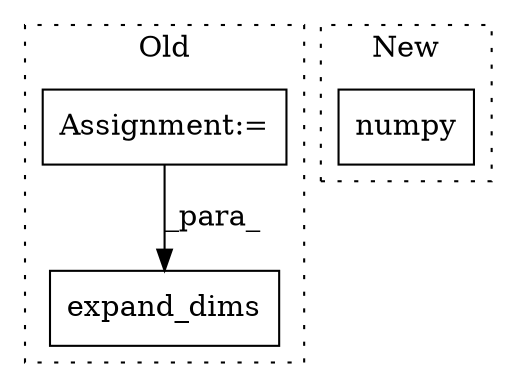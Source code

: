 digraph G {
subgraph cluster0 {
1 [label="expand_dims" a="32" s="3645,3668" l="12,1" shape="box"];
3 [label="Assignment:=" a="7" s="3581" l="1" shape="box"];
label = "Old";
style="dotted";
}
subgraph cluster1 {
2 [label="numpy" a="32" s="3223" l="7" shape="box"];
label = "New";
style="dotted";
}
3 -> 1 [label="_para_"];
}